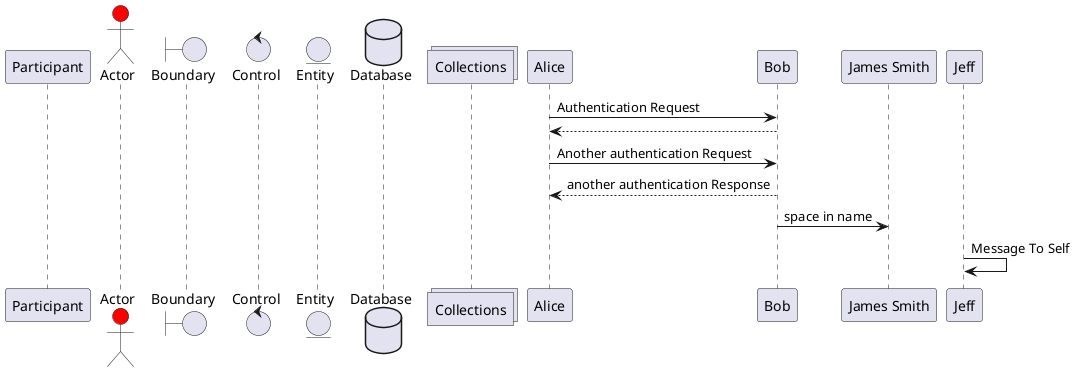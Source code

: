 @startuml Sequence
participant Participant
actor Actor   #red
boundary Boundary
control Control
entity Entity
database Database
collections Collections

Alice->Bob: Authentication Request
Bob --> Alice
Alice -> Bob: Another authentication Request
Alice <-- Bob: another authentication Response
Bob -> "James Smith": space in name
Jeff->Jeff: Message To Self
@enduml